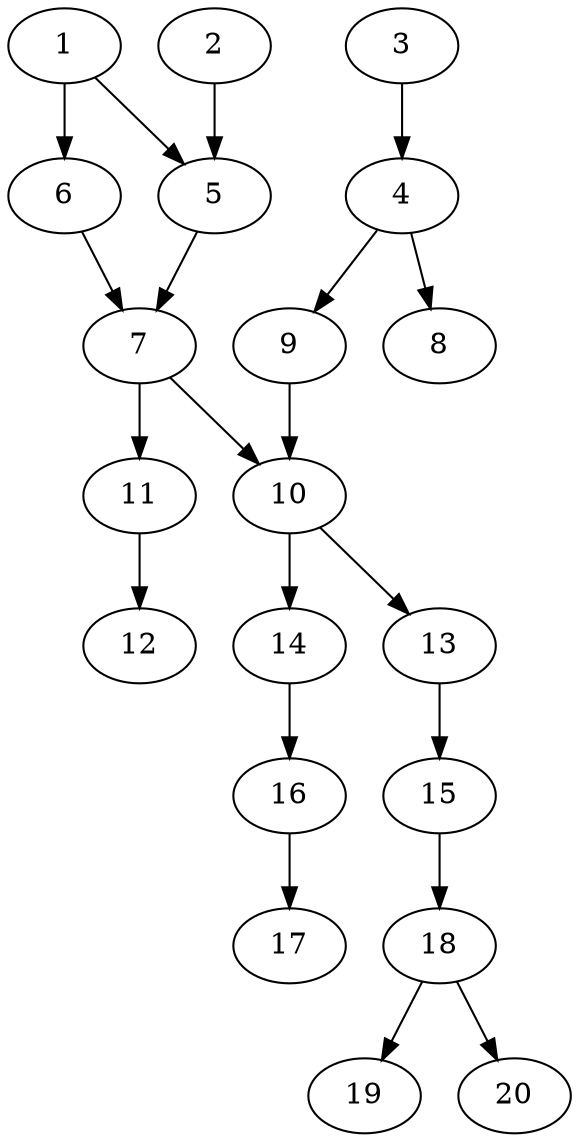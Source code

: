 // DAG (tier=1-easy, mode=compute, n=20, ccr=0.271, fat=0.406, density=0.370, regular=0.767, jump=0.045, mindata=262144, maxdata=2097152)
// DAG automatically generated by daggen at Sun Aug 24 16:33:32 2025
// /home/ermia/Project/Environments/daggen/bin/daggen --dot --ccr 0.271 --fat 0.406 --regular 0.767 --density 0.370 --jump 0.045 --mindata 262144 --maxdata 2097152 -n 20 
digraph G {
  1 [size="706043336453381", alpha="0.18", expect_size="353021668226690"]
  1 -> 5 [size ="11819288625152"]
  1 -> 6 [size ="11819288625152"]
  2 [size="20962152858791764", alpha="0.13", expect_size="10481076429395882"]
  2 -> 5 [size ="22287692595200"]
  3 [size="4676314283040826", alpha="0.02", expect_size="2338157141520413"]
  3 -> 4 [size ="3479057727488"]
  4 [size="764635129019629568", alpha="0.10", expect_size="382317564509814784"]
  4 -> 8 [size ="6689487060992"]
  4 -> 9 [size ="6689487060992"]
  5 [size="17072885862344398", alpha="0.17", expect_size="8536442931172199"]
  5 -> 7 [size ="25984552140800"]
  6 [size="7350661101379353", alpha="0.04", expect_size="3675330550689676"]
  6 -> 7 [size ="6334749605888"]
  7 [size="521395775465324544", alpha="0.00", expect_size="260697887732662272"]
  7 -> 10 [size ="5182448467968"]
  7 -> 11 [size ="5182448467968"]
  8 [size="40730308739334144", alpha="0.11", expect_size="20365154369667072"]
  9 [size="13545366507195", alpha="0.16", expect_size="6772683253597"]
  9 -> 10 [size ="648305180672"]
  10 [size="1590795756896256000", alpha="0.14", expect_size="795397878448128000"]
  10 -> 13 [size ="10901834956800"]
  10 -> 14 [size ="10901834956800"]
  11 [size="22099575382202440", alpha="0.02", expect_size="11049787691101220"]
  11 -> 12 [size ="21448001323008"]
  12 [size="27374582814410256", alpha="0.12", expect_size="13687291407205128"]
  13 [size="4750293222059990", alpha="0.18", expect_size="2375146611029995"]
  13 -> 15 [size ="13149176594432"]
  14 [size="12981643203593732", alpha="0.14", expect_size="6490821601796866"]
  14 -> 16 [size ="7860327022592"]
  15 [size="661547746988313", alpha="0.12", expect_size="330773873494156"]
  15 -> 18 [size ="13679546335232"]
  16 [size="1236245518791353", alpha="0.16", expect_size="618122759395676"]
  16 -> 17 [size ="24385893171200"]
  17 [size="64184574995723304", alpha="0.10", expect_size="32092287497861652"]
  18 [size="7318378531535192064", alpha="0.13", expect_size="3659189265767596032"]
  18 -> 19 [size ="30155502256128"]
  18 -> 20 [size ="30155502256128"]
  19 [size="627362711830790144", alpha="0.01", expect_size="313681355915395072"]
  20 [size="9390498718342476", alpha="0.19", expect_size="4695249359171238"]
}